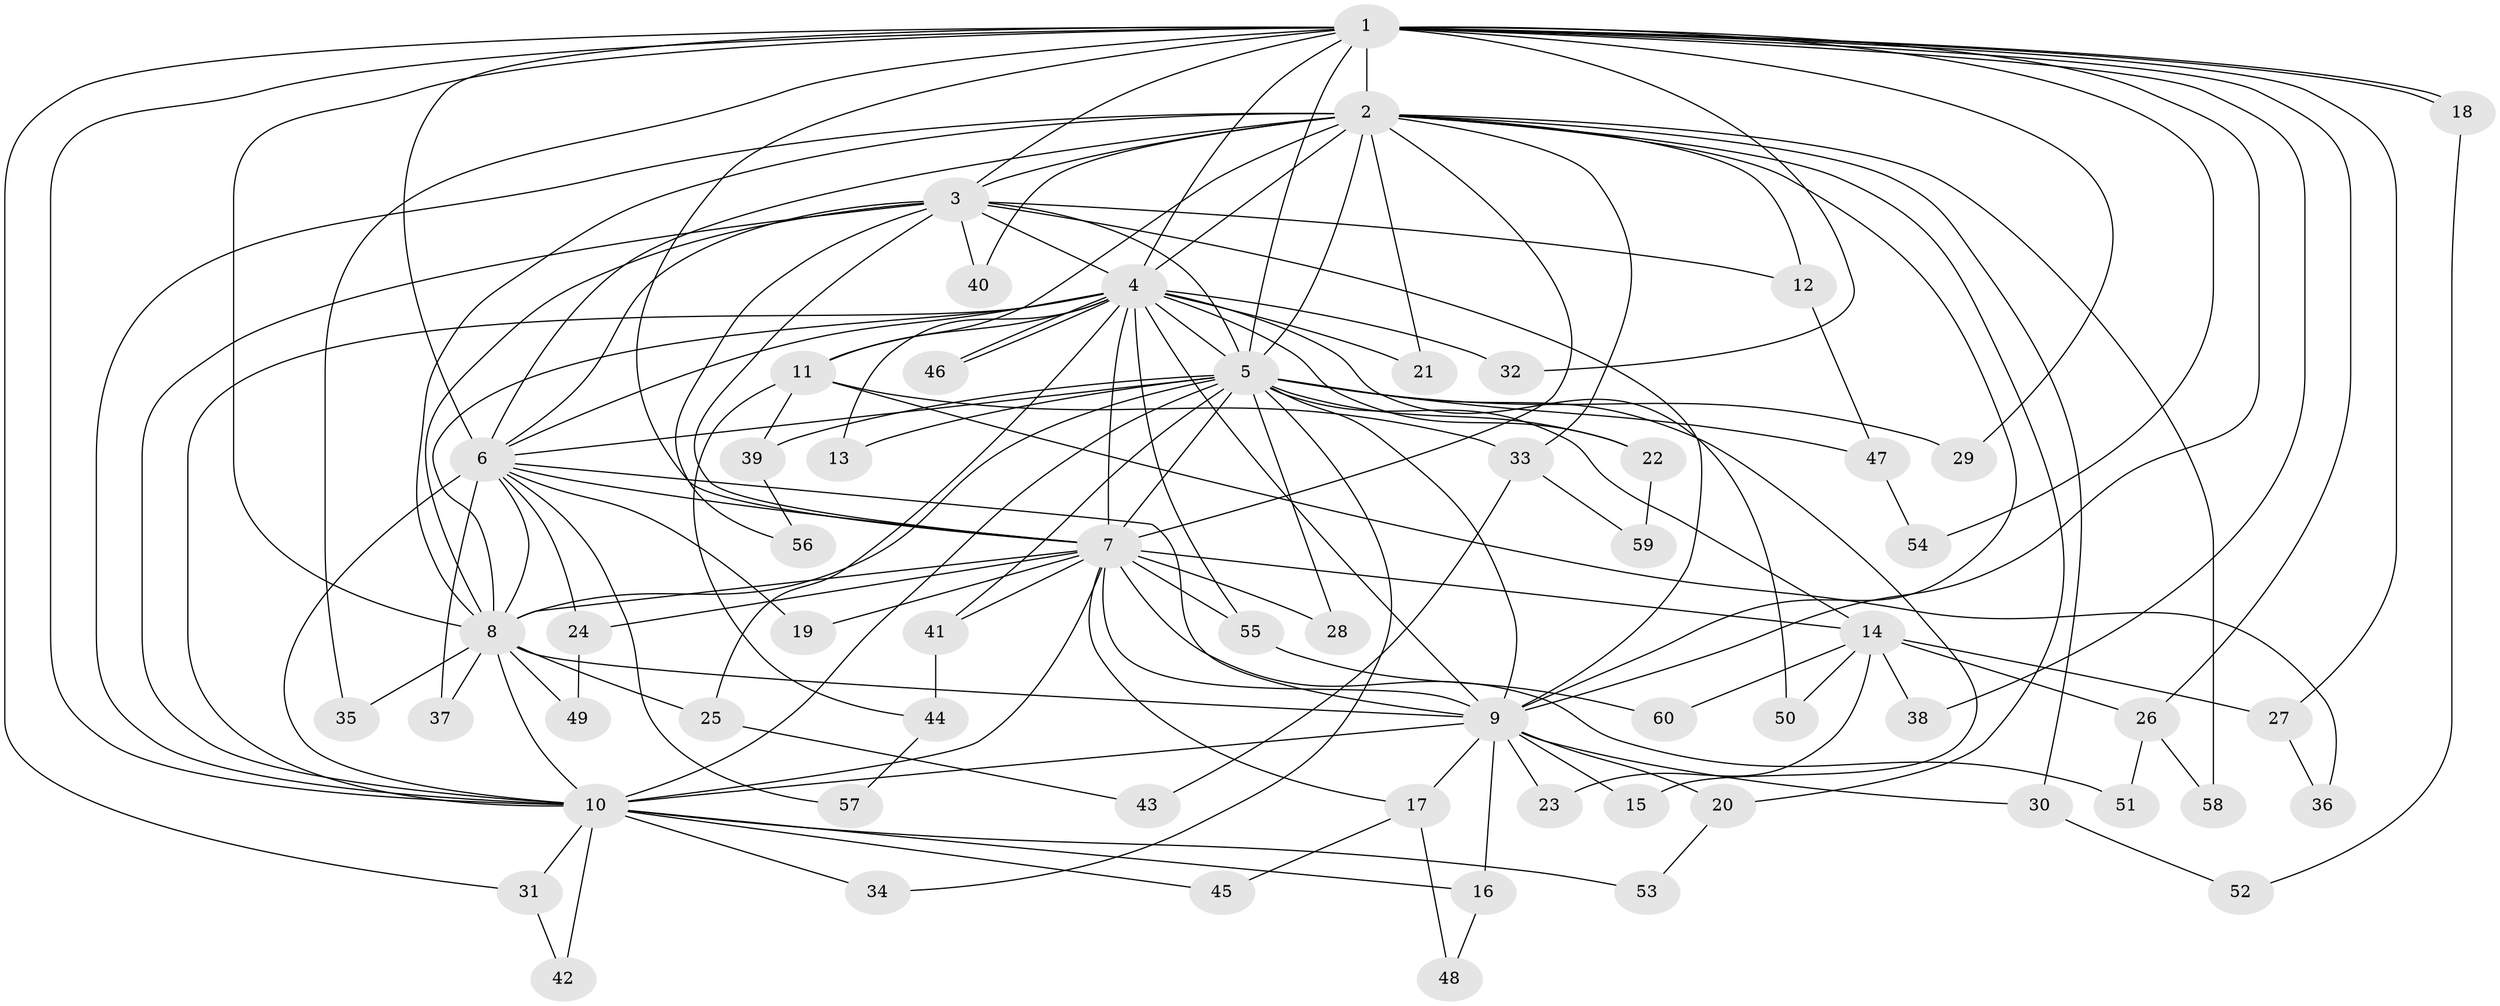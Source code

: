 // Generated by graph-tools (version 1.1) at 2025/34/03/09/25 02:34:45]
// undirected, 60 vertices, 145 edges
graph export_dot {
graph [start="1"]
  node [color=gray90,style=filled];
  1;
  2;
  3;
  4;
  5;
  6;
  7;
  8;
  9;
  10;
  11;
  12;
  13;
  14;
  15;
  16;
  17;
  18;
  19;
  20;
  21;
  22;
  23;
  24;
  25;
  26;
  27;
  28;
  29;
  30;
  31;
  32;
  33;
  34;
  35;
  36;
  37;
  38;
  39;
  40;
  41;
  42;
  43;
  44;
  45;
  46;
  47;
  48;
  49;
  50;
  51;
  52;
  53;
  54;
  55;
  56;
  57;
  58;
  59;
  60;
  1 -- 2;
  1 -- 3;
  1 -- 4;
  1 -- 5;
  1 -- 6;
  1 -- 7;
  1 -- 8;
  1 -- 9;
  1 -- 10;
  1 -- 18;
  1 -- 18;
  1 -- 26;
  1 -- 27;
  1 -- 29;
  1 -- 31;
  1 -- 32;
  1 -- 35;
  1 -- 38;
  1 -- 54;
  2 -- 3;
  2 -- 4;
  2 -- 5;
  2 -- 6;
  2 -- 7;
  2 -- 8;
  2 -- 9;
  2 -- 10;
  2 -- 11;
  2 -- 12;
  2 -- 20;
  2 -- 21;
  2 -- 30;
  2 -- 33;
  2 -- 40;
  2 -- 58;
  3 -- 4;
  3 -- 5;
  3 -- 6;
  3 -- 7;
  3 -- 8;
  3 -- 9;
  3 -- 10;
  3 -- 12;
  3 -- 40;
  3 -- 56;
  4 -- 5;
  4 -- 6;
  4 -- 7;
  4 -- 8;
  4 -- 9;
  4 -- 10;
  4 -- 11;
  4 -- 13;
  4 -- 21;
  4 -- 22;
  4 -- 25;
  4 -- 32;
  4 -- 46;
  4 -- 46;
  4 -- 50;
  4 -- 55;
  5 -- 6;
  5 -- 7;
  5 -- 8;
  5 -- 9;
  5 -- 10;
  5 -- 13;
  5 -- 14;
  5 -- 15;
  5 -- 22;
  5 -- 28;
  5 -- 29;
  5 -- 34;
  5 -- 39;
  5 -- 41;
  5 -- 47;
  6 -- 7;
  6 -- 8;
  6 -- 9;
  6 -- 10;
  6 -- 19;
  6 -- 24;
  6 -- 37;
  6 -- 57;
  7 -- 8;
  7 -- 9;
  7 -- 10;
  7 -- 14;
  7 -- 17;
  7 -- 19;
  7 -- 24;
  7 -- 28;
  7 -- 41;
  7 -- 51;
  7 -- 55;
  8 -- 9;
  8 -- 10;
  8 -- 25;
  8 -- 35;
  8 -- 37;
  8 -- 49;
  9 -- 10;
  9 -- 15;
  9 -- 16;
  9 -- 17;
  9 -- 20;
  9 -- 23;
  9 -- 30;
  10 -- 16;
  10 -- 31;
  10 -- 34;
  10 -- 42;
  10 -- 45;
  10 -- 53;
  11 -- 33;
  11 -- 36;
  11 -- 39;
  11 -- 44;
  12 -- 47;
  14 -- 23;
  14 -- 26;
  14 -- 27;
  14 -- 38;
  14 -- 50;
  14 -- 60;
  16 -- 48;
  17 -- 45;
  17 -- 48;
  18 -- 52;
  20 -- 53;
  22 -- 59;
  24 -- 49;
  25 -- 43;
  26 -- 51;
  26 -- 58;
  27 -- 36;
  30 -- 52;
  31 -- 42;
  33 -- 43;
  33 -- 59;
  39 -- 56;
  41 -- 44;
  44 -- 57;
  47 -- 54;
  55 -- 60;
}
